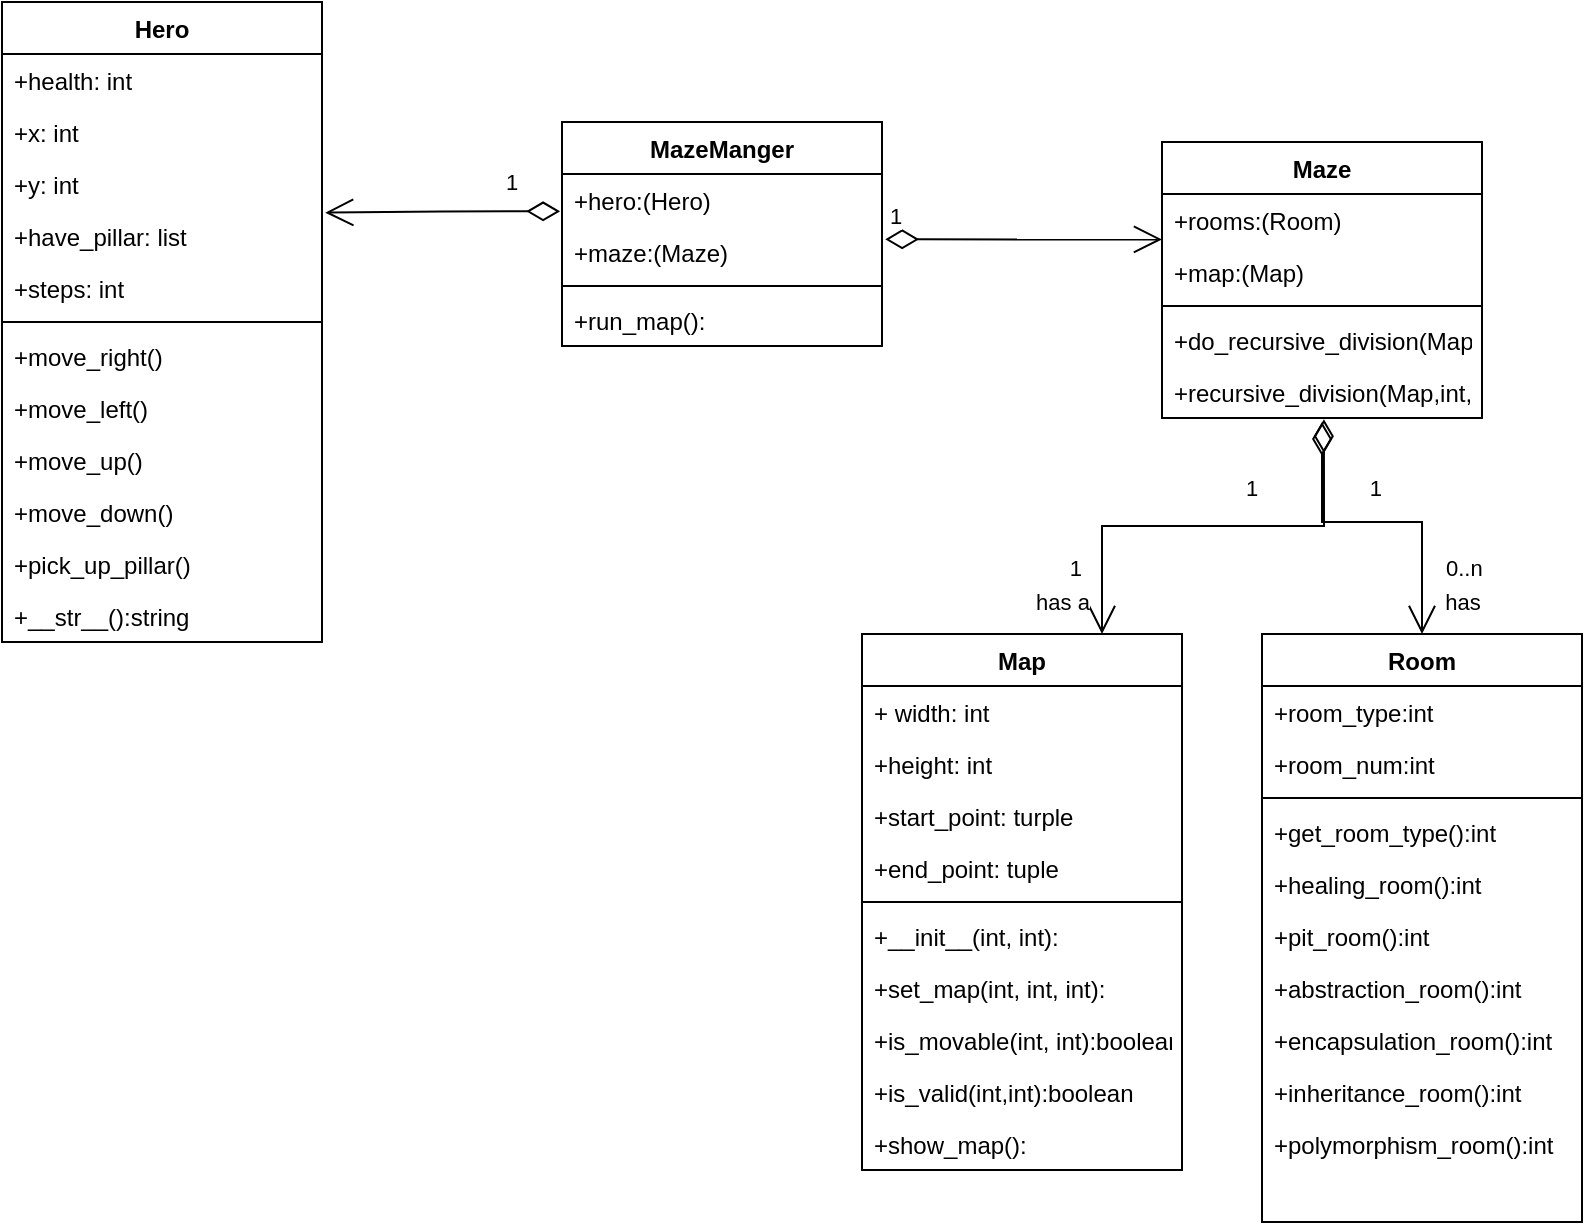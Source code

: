 <mxfile version="15.8.6" type="device"><diagram id="DnNOoV7NUhf5NV_kU9Np" name="Page-1"><mxGraphModel dx="903" dy="698" grid="1" gridSize="10" guides="1" tooltips="1" connect="1" arrows="1" fold="1" page="1" pageScale="1" pageWidth="850" pageHeight="1100" math="0" shadow="0"><root><mxCell id="0"/><mxCell id="1" parent="0"/><mxCell id="XovcQ5rKE3RadNooVIka-1" value="Hero" style="swimlane;fontStyle=1;align=center;verticalAlign=top;childLayout=stackLayout;horizontal=1;startSize=26;horizontalStack=0;resizeParent=1;resizeParentMax=0;resizeLast=0;collapsible=1;marginBottom=0;" vertex="1" parent="1"><mxGeometry x="50" y="380" width="160" height="320" as="geometry"/></mxCell><mxCell id="XovcQ5rKE3RadNooVIka-2" value="+health: int" style="text;strokeColor=none;fillColor=none;align=left;verticalAlign=top;spacingLeft=4;spacingRight=4;overflow=hidden;rotatable=0;points=[[0,0.5],[1,0.5]];portConstraint=eastwest;" vertex="1" parent="XovcQ5rKE3RadNooVIka-1"><mxGeometry y="26" width="160" height="26" as="geometry"/></mxCell><mxCell id="XovcQ5rKE3RadNooVIka-6" value="+x: int" style="text;strokeColor=none;fillColor=none;align=left;verticalAlign=top;spacingLeft=4;spacingRight=4;overflow=hidden;rotatable=0;points=[[0,0.5],[1,0.5]];portConstraint=eastwest;" vertex="1" parent="XovcQ5rKE3RadNooVIka-1"><mxGeometry y="52" width="160" height="26" as="geometry"/></mxCell><mxCell id="XovcQ5rKE3RadNooVIka-5" value="+y: int" style="text;strokeColor=none;fillColor=none;align=left;verticalAlign=top;spacingLeft=4;spacingRight=4;overflow=hidden;rotatable=0;points=[[0,0.5],[1,0.5]];portConstraint=eastwest;" vertex="1" parent="XovcQ5rKE3RadNooVIka-1"><mxGeometry y="78" width="160" height="26" as="geometry"/></mxCell><mxCell id="XovcQ5rKE3RadNooVIka-11" value="+have_pillar: list" style="text;strokeColor=none;fillColor=none;align=left;verticalAlign=top;spacingLeft=4;spacingRight=4;overflow=hidden;rotatable=0;points=[[0,0.5],[1,0.5]];portConstraint=eastwest;" vertex="1" parent="XovcQ5rKE3RadNooVIka-1"><mxGeometry y="104" width="160" height="26" as="geometry"/></mxCell><mxCell id="XovcQ5rKE3RadNooVIka-19" value="+steps: int" style="text;strokeColor=none;fillColor=none;align=left;verticalAlign=top;spacingLeft=4;spacingRight=4;overflow=hidden;rotatable=0;points=[[0,0.5],[1,0.5]];portConstraint=eastwest;" vertex="1" parent="XovcQ5rKE3RadNooVIka-1"><mxGeometry y="130" width="160" height="26" as="geometry"/></mxCell><mxCell id="XovcQ5rKE3RadNooVIka-3" value="" style="line;strokeWidth=1;fillColor=none;align=left;verticalAlign=middle;spacingTop=-1;spacingLeft=3;spacingRight=3;rotatable=0;labelPosition=right;points=[];portConstraint=eastwest;" vertex="1" parent="XovcQ5rKE3RadNooVIka-1"><mxGeometry y="156" width="160" height="8" as="geometry"/></mxCell><mxCell id="XovcQ5rKE3RadNooVIka-4" value="+move_right()" style="text;strokeColor=none;fillColor=none;align=left;verticalAlign=top;spacingLeft=4;spacingRight=4;overflow=hidden;rotatable=0;points=[[0,0.5],[1,0.5]];portConstraint=eastwest;" vertex="1" parent="XovcQ5rKE3RadNooVIka-1"><mxGeometry y="164" width="160" height="26" as="geometry"/></mxCell><mxCell id="XovcQ5rKE3RadNooVIka-10" value="+move_left()" style="text;strokeColor=none;fillColor=none;align=left;verticalAlign=top;spacingLeft=4;spacingRight=4;overflow=hidden;rotatable=0;points=[[0,0.5],[1,0.5]];portConstraint=eastwest;" vertex="1" parent="XovcQ5rKE3RadNooVIka-1"><mxGeometry y="190" width="160" height="26" as="geometry"/></mxCell><mxCell id="XovcQ5rKE3RadNooVIka-9" value="+move_up()" style="text;strokeColor=none;fillColor=none;align=left;verticalAlign=top;spacingLeft=4;spacingRight=4;overflow=hidden;rotatable=0;points=[[0,0.5],[1,0.5]];portConstraint=eastwest;" vertex="1" parent="XovcQ5rKE3RadNooVIka-1"><mxGeometry y="216" width="160" height="26" as="geometry"/></mxCell><mxCell id="XovcQ5rKE3RadNooVIka-8" value="+move_down()" style="text;strokeColor=none;fillColor=none;align=left;verticalAlign=top;spacingLeft=4;spacingRight=4;overflow=hidden;rotatable=0;points=[[0,0.5],[1,0.5]];portConstraint=eastwest;" vertex="1" parent="XovcQ5rKE3RadNooVIka-1"><mxGeometry y="242" width="160" height="26" as="geometry"/></mxCell><mxCell id="XovcQ5rKE3RadNooVIka-7" value="+pick_up_pillar()" style="text;strokeColor=none;fillColor=none;align=left;verticalAlign=top;spacingLeft=4;spacingRight=4;overflow=hidden;rotatable=0;points=[[0,0.5],[1,0.5]];portConstraint=eastwest;" vertex="1" parent="XovcQ5rKE3RadNooVIka-1"><mxGeometry y="268" width="160" height="26" as="geometry"/></mxCell><mxCell id="XovcQ5rKE3RadNooVIka-57" value="+__str__():string" style="text;strokeColor=none;fillColor=none;align=left;verticalAlign=top;spacingLeft=4;spacingRight=4;overflow=hidden;rotatable=0;points=[[0,0.5],[1,0.5]];portConstraint=eastwest;" vertex="1" parent="XovcQ5rKE3RadNooVIka-1"><mxGeometry y="294" width="160" height="26" as="geometry"/></mxCell><mxCell id="XovcQ5rKE3RadNooVIka-12" value="Map" style="swimlane;fontStyle=1;align=center;verticalAlign=top;childLayout=stackLayout;horizontal=1;startSize=26;horizontalStack=0;resizeParent=1;resizeParentMax=0;resizeLast=0;collapsible=1;marginBottom=0;" vertex="1" parent="1"><mxGeometry x="480" y="696" width="160" height="268" as="geometry"/></mxCell><mxCell id="XovcQ5rKE3RadNooVIka-13" value="+ width: int" style="text;strokeColor=none;fillColor=none;align=left;verticalAlign=top;spacingLeft=4;spacingRight=4;overflow=hidden;rotatable=0;points=[[0,0.5],[1,0.5]];portConstraint=eastwest;" vertex="1" parent="XovcQ5rKE3RadNooVIka-12"><mxGeometry y="26" width="160" height="26" as="geometry"/></mxCell><mxCell id="XovcQ5rKE3RadNooVIka-16" value="+height: int" style="text;strokeColor=none;fillColor=none;align=left;verticalAlign=top;spacingLeft=4;spacingRight=4;overflow=hidden;rotatable=0;points=[[0,0.5],[1,0.5]];portConstraint=eastwest;" vertex="1" parent="XovcQ5rKE3RadNooVIka-12"><mxGeometry y="52" width="160" height="26" as="geometry"/></mxCell><mxCell id="XovcQ5rKE3RadNooVIka-18" value="+start_point: turple" style="text;strokeColor=none;fillColor=none;align=left;verticalAlign=top;spacingLeft=4;spacingRight=4;overflow=hidden;rotatable=0;points=[[0,0.5],[1,0.5]];portConstraint=eastwest;" vertex="1" parent="XovcQ5rKE3RadNooVIka-12"><mxGeometry y="78" width="160" height="26" as="geometry"/></mxCell><mxCell id="XovcQ5rKE3RadNooVIka-17" value="+end_point: tuple" style="text;strokeColor=none;fillColor=none;align=left;verticalAlign=top;spacingLeft=4;spacingRight=4;overflow=hidden;rotatable=0;points=[[0,0.5],[1,0.5]];portConstraint=eastwest;" vertex="1" parent="XovcQ5rKE3RadNooVIka-12"><mxGeometry y="104" width="160" height="26" as="geometry"/></mxCell><mxCell id="XovcQ5rKE3RadNooVIka-14" value="" style="line;strokeWidth=1;fillColor=none;align=left;verticalAlign=middle;spacingTop=-1;spacingLeft=3;spacingRight=3;rotatable=0;labelPosition=right;points=[];portConstraint=eastwest;" vertex="1" parent="XovcQ5rKE3RadNooVIka-12"><mxGeometry y="130" width="160" height="8" as="geometry"/></mxCell><mxCell id="XovcQ5rKE3RadNooVIka-15" value="+__init__(int, int):" style="text;strokeColor=none;fillColor=none;align=left;verticalAlign=top;spacingLeft=4;spacingRight=4;overflow=hidden;rotatable=0;points=[[0,0.5],[1,0.5]];portConstraint=eastwest;" vertex="1" parent="XovcQ5rKE3RadNooVIka-12"><mxGeometry y="138" width="160" height="26" as="geometry"/></mxCell><mxCell id="XovcQ5rKE3RadNooVIka-31" value="+set_map(int, int, int):" style="text;strokeColor=none;fillColor=none;align=left;verticalAlign=top;spacingLeft=4;spacingRight=4;overflow=hidden;rotatable=0;points=[[0,0.5],[1,0.5]];portConstraint=eastwest;" vertex="1" parent="XovcQ5rKE3RadNooVIka-12"><mxGeometry y="164" width="160" height="26" as="geometry"/></mxCell><mxCell id="XovcQ5rKE3RadNooVIka-30" value="+is_movable(int, int):boolean" style="text;strokeColor=none;fillColor=none;align=left;verticalAlign=top;spacingLeft=4;spacingRight=4;overflow=hidden;rotatable=0;points=[[0,0.5],[1,0.5]];portConstraint=eastwest;" vertex="1" parent="XovcQ5rKE3RadNooVIka-12"><mxGeometry y="190" width="160" height="26" as="geometry"/></mxCell><mxCell id="XovcQ5rKE3RadNooVIka-29" value="+is_valid(int,int):boolean" style="text;strokeColor=none;fillColor=none;align=left;verticalAlign=top;spacingLeft=4;spacingRight=4;overflow=hidden;rotatable=0;points=[[0,0.5],[1,0.5]];portConstraint=eastwest;" vertex="1" parent="XovcQ5rKE3RadNooVIka-12"><mxGeometry y="216" width="160" height="26" as="geometry"/></mxCell><mxCell id="XovcQ5rKE3RadNooVIka-28" value="+show_map():" style="text;strokeColor=none;fillColor=none;align=left;verticalAlign=top;spacingLeft=4;spacingRight=4;overflow=hidden;rotatable=0;points=[[0,0.5],[1,0.5]];portConstraint=eastwest;" vertex="1" parent="XovcQ5rKE3RadNooVIka-12"><mxGeometry y="242" width="160" height="26" as="geometry"/></mxCell><mxCell id="XovcQ5rKE3RadNooVIka-20" value="Room" style="swimlane;fontStyle=1;align=center;verticalAlign=top;childLayout=stackLayout;horizontal=1;startSize=26;horizontalStack=0;resizeParent=1;resizeParentMax=0;resizeLast=0;collapsible=1;marginBottom=0;" vertex="1" parent="1"><mxGeometry x="680" y="696" width="160" height="294" as="geometry"/></mxCell><mxCell id="XovcQ5rKE3RadNooVIka-21" value="+room_type:int" style="text;strokeColor=none;fillColor=none;align=left;verticalAlign=top;spacingLeft=4;spacingRight=4;overflow=hidden;rotatable=0;points=[[0,0.5],[1,0.5]];portConstraint=eastwest;" vertex="1" parent="XovcQ5rKE3RadNooVIka-20"><mxGeometry y="26" width="160" height="26" as="geometry"/></mxCell><mxCell id="XovcQ5rKE3RadNooVIka-47" value="+room_num:int" style="text;strokeColor=none;fillColor=none;align=left;verticalAlign=top;spacingLeft=4;spacingRight=4;overflow=hidden;rotatable=0;points=[[0,0.5],[1,0.5]];portConstraint=eastwest;" vertex="1" parent="XovcQ5rKE3RadNooVIka-20"><mxGeometry y="52" width="160" height="26" as="geometry"/></mxCell><mxCell id="XovcQ5rKE3RadNooVIka-22" value="" style="line;strokeWidth=1;fillColor=none;align=left;verticalAlign=middle;spacingTop=-1;spacingLeft=3;spacingRight=3;rotatable=0;labelPosition=right;points=[];portConstraint=eastwest;" vertex="1" parent="XovcQ5rKE3RadNooVIka-20"><mxGeometry y="78" width="160" height="8" as="geometry"/></mxCell><mxCell id="XovcQ5rKE3RadNooVIka-23" value="+get_room_type():int" style="text;strokeColor=none;fillColor=none;align=left;verticalAlign=top;spacingLeft=4;spacingRight=4;overflow=hidden;rotatable=0;points=[[0,0.5],[1,0.5]];portConstraint=eastwest;" vertex="1" parent="XovcQ5rKE3RadNooVIka-20"><mxGeometry y="86" width="160" height="26" as="geometry"/></mxCell><mxCell id="XovcQ5rKE3RadNooVIka-46" value="+healing_room():int" style="text;strokeColor=none;fillColor=none;align=left;verticalAlign=top;spacingLeft=4;spacingRight=4;overflow=hidden;rotatable=0;points=[[0,0.5],[1,0.5]];portConstraint=eastwest;" vertex="1" parent="XovcQ5rKE3RadNooVIka-20"><mxGeometry y="112" width="160" height="26" as="geometry"/></mxCell><mxCell id="XovcQ5rKE3RadNooVIka-45" value="+pit_room():int" style="text;strokeColor=none;fillColor=none;align=left;verticalAlign=top;spacingLeft=4;spacingRight=4;overflow=hidden;rotatable=0;points=[[0,0.5],[1,0.5]];portConstraint=eastwest;" vertex="1" parent="XovcQ5rKE3RadNooVIka-20"><mxGeometry y="138" width="160" height="26" as="geometry"/></mxCell><mxCell id="XovcQ5rKE3RadNooVIka-44" value="+abstraction_room():int" style="text;strokeColor=none;fillColor=none;align=left;verticalAlign=top;spacingLeft=4;spacingRight=4;overflow=hidden;rotatable=0;points=[[0,0.5],[1,0.5]];portConstraint=eastwest;" vertex="1" parent="XovcQ5rKE3RadNooVIka-20"><mxGeometry y="164" width="160" height="26" as="geometry"/></mxCell><mxCell id="XovcQ5rKE3RadNooVIka-43" value="+encapsulation_room():int" style="text;strokeColor=none;fillColor=none;align=left;verticalAlign=top;spacingLeft=4;spacingRight=4;overflow=hidden;rotatable=0;points=[[0,0.5],[1,0.5]];portConstraint=eastwest;" vertex="1" parent="XovcQ5rKE3RadNooVIka-20"><mxGeometry y="190" width="160" height="26" as="geometry"/></mxCell><mxCell id="XovcQ5rKE3RadNooVIka-42" value="+inheritance_room():int" style="text;strokeColor=none;fillColor=none;align=left;verticalAlign=top;spacingLeft=4;spacingRight=4;overflow=hidden;rotatable=0;points=[[0,0.5],[1,0.5]];portConstraint=eastwest;" vertex="1" parent="XovcQ5rKE3RadNooVIka-20"><mxGeometry y="216" width="160" height="26" as="geometry"/></mxCell><mxCell id="XovcQ5rKE3RadNooVIka-41" value="+polymorphism_room():int" style="text;strokeColor=none;fillColor=none;align=left;verticalAlign=top;spacingLeft=4;spacingRight=4;overflow=hidden;rotatable=0;points=[[0,0.5],[1,0.5]];portConstraint=eastwest;" vertex="1" parent="XovcQ5rKE3RadNooVIka-20"><mxGeometry y="242" width="160" height="26" as="geometry"/></mxCell><mxCell id="XovcQ5rKE3RadNooVIka-40" style="text;strokeColor=none;fillColor=none;align=left;verticalAlign=top;spacingLeft=4;spacingRight=4;overflow=hidden;rotatable=0;points=[[0,0.5],[1,0.5]];portConstraint=eastwest;" vertex="1" parent="XovcQ5rKE3RadNooVIka-20"><mxGeometry y="268" width="160" height="26" as="geometry"/></mxCell><mxCell id="XovcQ5rKE3RadNooVIka-24" value="MazeManger" style="swimlane;fontStyle=1;align=center;verticalAlign=top;childLayout=stackLayout;horizontal=1;startSize=26;horizontalStack=0;resizeParent=1;resizeParentMax=0;resizeLast=0;collapsible=1;marginBottom=0;" vertex="1" parent="1"><mxGeometry x="330" y="440" width="160" height="112" as="geometry"/></mxCell><mxCell id="XovcQ5rKE3RadNooVIka-32" value="+hero:(Hero)" style="text;strokeColor=none;fillColor=none;align=left;verticalAlign=top;spacingLeft=4;spacingRight=4;overflow=hidden;rotatable=0;points=[[0,0.5],[1,0.5]];portConstraint=eastwest;" vertex="1" parent="XovcQ5rKE3RadNooVIka-24"><mxGeometry y="26" width="160" height="26" as="geometry"/></mxCell><mxCell id="XovcQ5rKE3RadNooVIka-33" value="+maze:(Maze)" style="text;strokeColor=none;fillColor=none;align=left;verticalAlign=top;spacingLeft=4;spacingRight=4;overflow=hidden;rotatable=0;points=[[0,0.5],[1,0.5]];portConstraint=eastwest;" vertex="1" parent="XovcQ5rKE3RadNooVIka-24"><mxGeometry y="52" width="160" height="26" as="geometry"/></mxCell><mxCell id="XovcQ5rKE3RadNooVIka-26" value="" style="line;strokeWidth=1;fillColor=none;align=left;verticalAlign=middle;spacingTop=-1;spacingLeft=3;spacingRight=3;rotatable=0;labelPosition=right;points=[];portConstraint=eastwest;" vertex="1" parent="XovcQ5rKE3RadNooVIka-24"><mxGeometry y="78" width="160" height="8" as="geometry"/></mxCell><mxCell id="XovcQ5rKE3RadNooVIka-27" value="+run_map():" style="text;strokeColor=none;fillColor=none;align=left;verticalAlign=top;spacingLeft=4;spacingRight=4;overflow=hidden;rotatable=0;points=[[0,0.5],[1,0.5]];portConstraint=eastwest;" vertex="1" parent="XovcQ5rKE3RadNooVIka-24"><mxGeometry y="86" width="160" height="26" as="geometry"/></mxCell><mxCell id="XovcQ5rKE3RadNooVIka-34" value="Maze" style="swimlane;fontStyle=1;align=center;verticalAlign=top;childLayout=stackLayout;horizontal=1;startSize=26;horizontalStack=0;resizeParent=1;resizeParentMax=0;resizeLast=0;collapsible=1;marginBottom=0;" vertex="1" parent="1"><mxGeometry x="630" y="450" width="160" height="138" as="geometry"/></mxCell><mxCell id="XovcQ5rKE3RadNooVIka-25" value="+rooms:(Room)" style="text;strokeColor=none;fillColor=none;align=left;verticalAlign=top;spacingLeft=4;spacingRight=4;overflow=hidden;rotatable=0;points=[[0,0.5],[1,0.5]];portConstraint=eastwest;" vertex="1" parent="XovcQ5rKE3RadNooVIka-34"><mxGeometry y="26" width="160" height="26" as="geometry"/></mxCell><mxCell id="XovcQ5rKE3RadNooVIka-48" value="+map:(Map)" style="text;strokeColor=none;fillColor=none;align=left;verticalAlign=top;spacingLeft=4;spacingRight=4;overflow=hidden;rotatable=0;points=[[0,0.5],[1,0.5]];portConstraint=eastwest;" vertex="1" parent="XovcQ5rKE3RadNooVIka-34"><mxGeometry y="52" width="160" height="26" as="geometry"/></mxCell><mxCell id="XovcQ5rKE3RadNooVIka-36" value="" style="line;strokeWidth=1;fillColor=none;align=left;verticalAlign=middle;spacingTop=-1;spacingLeft=3;spacingRight=3;rotatable=0;labelPosition=right;points=[];portConstraint=eastwest;" vertex="1" parent="XovcQ5rKE3RadNooVIka-34"><mxGeometry y="78" width="160" height="8" as="geometry"/></mxCell><mxCell id="XovcQ5rKE3RadNooVIka-37" value="+do_recursive_division(Map):" style="text;strokeColor=none;fillColor=none;align=left;verticalAlign=top;spacingLeft=4;spacingRight=4;overflow=hidden;rotatable=0;points=[[0,0.5],[1,0.5]];portConstraint=eastwest;" vertex="1" parent="XovcQ5rKE3RadNooVIka-34"><mxGeometry y="86" width="160" height="26" as="geometry"/></mxCell><mxCell id="XovcQ5rKE3RadNooVIka-38" value="+recursive_division(Map,int,int,int,int,int)" style="text;strokeColor=none;fillColor=none;align=left;verticalAlign=top;spacingLeft=4;spacingRight=4;overflow=hidden;rotatable=0;points=[[0,0.5],[1,0.5]];portConstraint=eastwest;" vertex="1" parent="XovcQ5rKE3RadNooVIka-34"><mxGeometry y="112" width="160" height="26" as="geometry"/></mxCell><mxCell id="XovcQ5rKE3RadNooVIka-52" value="has" style="endArrow=open;html=1;endSize=12;startArrow=diamondThin;startSize=14;startFill=0;edgeStyle=orthogonalEdgeStyle;rounded=0;entryX=0.5;entryY=0;entryDx=0;entryDy=0;" edge="1" parent="XovcQ5rKE3RadNooVIka-34" target="XovcQ5rKE3RadNooVIka-20"><mxGeometry x="0.795" y="20" relative="1" as="geometry"><mxPoint x="80" y="140" as="sourcePoint"/><mxPoint x="230" y="130" as="targetPoint"/><Array as="points"><mxPoint x="80" y="190"/><mxPoint x="130" y="190"/></Array><mxPoint as="offset"/></mxGeometry></mxCell><mxCell id="XovcQ5rKE3RadNooVIka-53" value="0..n" style="edgeLabel;resizable=0;html=1;align=left;verticalAlign=top;" connectable="0" vertex="1" parent="XovcQ5rKE3RadNooVIka-52"><mxGeometry x="-1" relative="1" as="geometry"><mxPoint x="60" y="60" as="offset"/></mxGeometry></mxCell><mxCell id="XovcQ5rKE3RadNooVIka-54" value="1" style="edgeLabel;resizable=0;html=1;align=right;verticalAlign=top;" connectable="0" vertex="1" parent="XovcQ5rKE3RadNooVIka-52"><mxGeometry x="1" relative="1" as="geometry"><mxPoint x="-20" y="-86" as="offset"/></mxGeometry></mxCell><mxCell id="XovcQ5rKE3RadNooVIka-49" value="has a" style="endArrow=open;html=1;endSize=12;startArrow=diamondThin;startSize=14;startFill=0;edgeStyle=orthogonalEdgeStyle;rounded=0;exitX=0.506;exitY=1.026;exitDx=0;exitDy=0;exitPerimeter=0;entryX=0.75;entryY=0;entryDx=0;entryDy=0;" edge="1" parent="1" source="XovcQ5rKE3RadNooVIka-38" target="XovcQ5rKE3RadNooVIka-12"><mxGeometry x="0.853" y="-20" relative="1" as="geometry"><mxPoint x="350" y="630" as="sourcePoint"/><mxPoint x="550" y="690" as="targetPoint"/><mxPoint as="offset"/></mxGeometry></mxCell><mxCell id="XovcQ5rKE3RadNooVIka-50" value="1" style="edgeLabel;resizable=0;html=1;align=left;verticalAlign=top;" connectable="0" vertex="1" parent="XovcQ5rKE3RadNooVIka-49"><mxGeometry x="-1" relative="1" as="geometry"><mxPoint x="-41" y="21" as="offset"/></mxGeometry></mxCell><mxCell id="XovcQ5rKE3RadNooVIka-51" value="1" style="edgeLabel;resizable=0;html=1;align=right;verticalAlign=top;" connectable="0" vertex="1" parent="XovcQ5rKE3RadNooVIka-49"><mxGeometry x="1" relative="1" as="geometry"><mxPoint x="-10" y="-46" as="offset"/></mxGeometry></mxCell><mxCell id="XovcQ5rKE3RadNooVIka-55" value="1" style="endArrow=open;html=1;endSize=12;startArrow=diamondThin;startSize=14;startFill=0;edgeStyle=orthogonalEdgeStyle;align=left;verticalAlign=bottom;rounded=0;exitX=1.01;exitY=0.256;exitDx=0;exitDy=0;exitPerimeter=0;entryX=0;entryY=0.874;entryDx=0;entryDy=0;entryPerimeter=0;" edge="1" parent="1" source="XovcQ5rKE3RadNooVIka-33" target="XovcQ5rKE3RadNooVIka-25"><mxGeometry x="-1" y="3" relative="1" as="geometry"><mxPoint x="350" y="630" as="sourcePoint"/><mxPoint x="510" y="630" as="targetPoint"/></mxGeometry></mxCell><mxCell id="XovcQ5rKE3RadNooVIka-56" value="1" style="endArrow=open;html=1;endSize=12;startArrow=diamondThin;startSize=14;startFill=0;edgeStyle=orthogonalEdgeStyle;align=left;verticalAlign=bottom;rounded=0;exitX=-0.006;exitY=0.718;exitDx=0;exitDy=0;exitPerimeter=0;entryX=1.01;entryY=0.051;entryDx=0;entryDy=0;entryPerimeter=0;" edge="1" parent="1" source="XovcQ5rKE3RadNooVIka-32" target="XovcQ5rKE3RadNooVIka-11"><mxGeometry x="-0.508" y="-6" relative="1" as="geometry"><mxPoint x="220.0" y="495.666" as="sourcePoint"/><mxPoint x="358.4" y="495.734" as="targetPoint"/><mxPoint as="offset"/></mxGeometry></mxCell></root></mxGraphModel></diagram></mxfile>